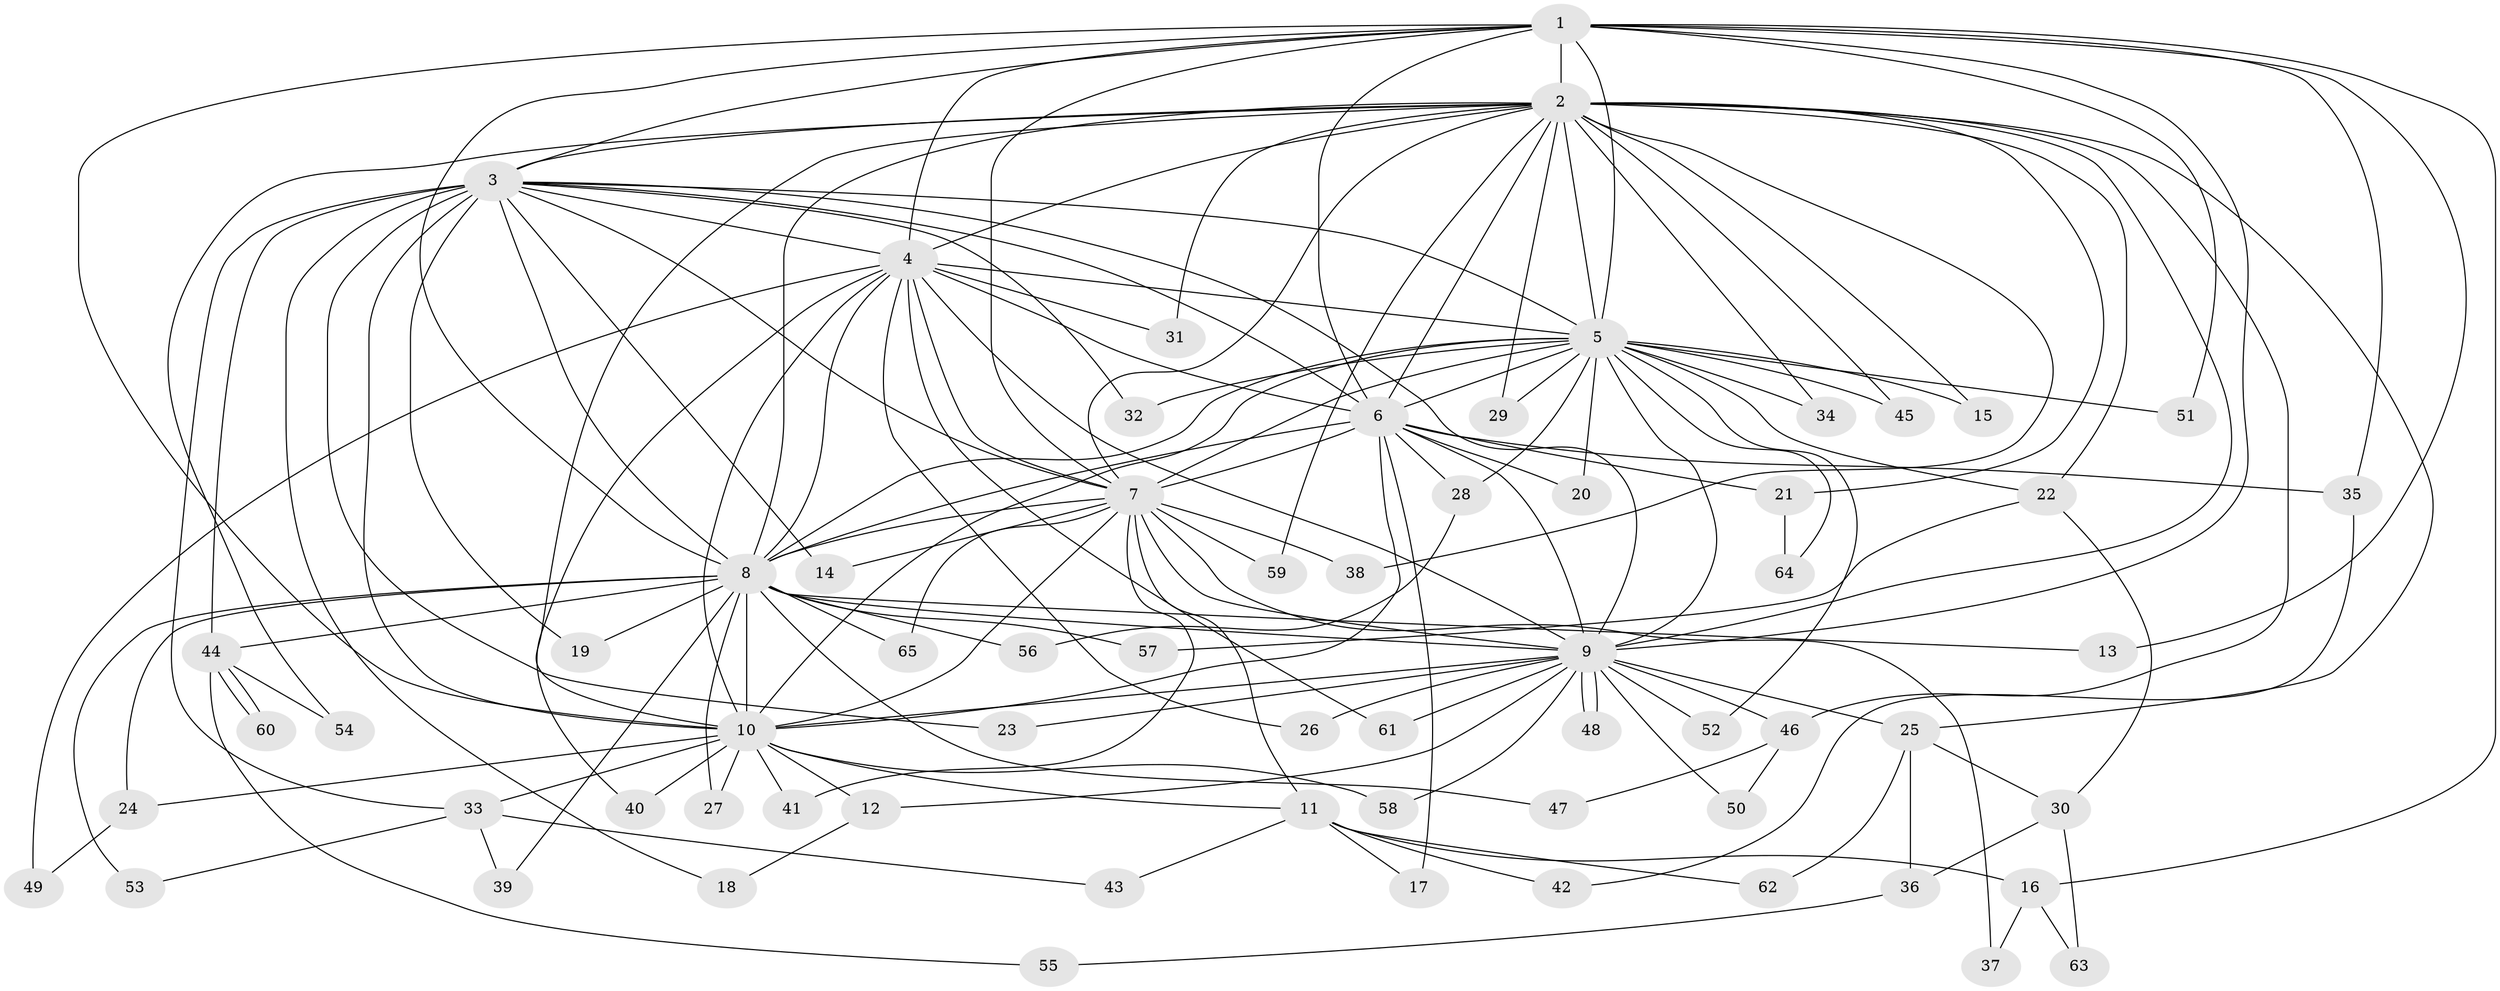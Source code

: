 // coarse degree distribution, {3: 0.23076923076923078, 12: 0.11538461538461539, 2: 0.2692307692307692, 11: 0.038461538461538464, 13: 0.11538461538461539, 4: 0.07692307692307693, 7: 0.038461538461538464, 1: 0.038461538461538464, 8: 0.038461538461538464, 6: 0.038461538461538464}
// Generated by graph-tools (version 1.1) at 2025/36/03/04/25 23:36:28]
// undirected, 65 vertices, 155 edges
graph export_dot {
  node [color=gray90,style=filled];
  1;
  2;
  3;
  4;
  5;
  6;
  7;
  8;
  9;
  10;
  11;
  12;
  13;
  14;
  15;
  16;
  17;
  18;
  19;
  20;
  21;
  22;
  23;
  24;
  25;
  26;
  27;
  28;
  29;
  30;
  31;
  32;
  33;
  34;
  35;
  36;
  37;
  38;
  39;
  40;
  41;
  42;
  43;
  44;
  45;
  46;
  47;
  48;
  49;
  50;
  51;
  52;
  53;
  54;
  55;
  56;
  57;
  58;
  59;
  60;
  61;
  62;
  63;
  64;
  65;
  1 -- 2;
  1 -- 3;
  1 -- 4;
  1 -- 5;
  1 -- 6;
  1 -- 7;
  1 -- 8;
  1 -- 9;
  1 -- 10;
  1 -- 13;
  1 -- 16;
  1 -- 35;
  1 -- 51;
  2 -- 3;
  2 -- 4;
  2 -- 5;
  2 -- 6;
  2 -- 7;
  2 -- 8;
  2 -- 9;
  2 -- 10;
  2 -- 15;
  2 -- 21;
  2 -- 22;
  2 -- 25;
  2 -- 29;
  2 -- 31;
  2 -- 34;
  2 -- 38;
  2 -- 45;
  2 -- 46;
  2 -- 54;
  2 -- 59;
  3 -- 4;
  3 -- 5;
  3 -- 6;
  3 -- 7;
  3 -- 8;
  3 -- 9;
  3 -- 10;
  3 -- 14;
  3 -- 18;
  3 -- 19;
  3 -- 23;
  3 -- 32;
  3 -- 33;
  3 -- 44;
  4 -- 5;
  4 -- 6;
  4 -- 7;
  4 -- 8;
  4 -- 9;
  4 -- 10;
  4 -- 26;
  4 -- 31;
  4 -- 40;
  4 -- 49;
  4 -- 61;
  5 -- 6;
  5 -- 7;
  5 -- 8;
  5 -- 9;
  5 -- 10;
  5 -- 15;
  5 -- 20;
  5 -- 22;
  5 -- 28;
  5 -- 29;
  5 -- 32;
  5 -- 34;
  5 -- 45;
  5 -- 51;
  5 -- 52;
  5 -- 64;
  6 -- 7;
  6 -- 8;
  6 -- 9;
  6 -- 10;
  6 -- 17;
  6 -- 20;
  6 -- 21;
  6 -- 28;
  6 -- 35;
  7 -- 8;
  7 -- 9;
  7 -- 10;
  7 -- 11;
  7 -- 14;
  7 -- 37;
  7 -- 38;
  7 -- 41;
  7 -- 59;
  7 -- 65;
  8 -- 9;
  8 -- 10;
  8 -- 13;
  8 -- 19;
  8 -- 24;
  8 -- 27;
  8 -- 39;
  8 -- 44;
  8 -- 47;
  8 -- 53;
  8 -- 56;
  8 -- 57;
  8 -- 65;
  9 -- 10;
  9 -- 12;
  9 -- 23;
  9 -- 25;
  9 -- 26;
  9 -- 46;
  9 -- 48;
  9 -- 48;
  9 -- 50;
  9 -- 52;
  9 -- 58;
  9 -- 61;
  10 -- 11;
  10 -- 12;
  10 -- 24;
  10 -- 27;
  10 -- 33;
  10 -- 40;
  10 -- 41;
  10 -- 58;
  11 -- 16;
  11 -- 17;
  11 -- 42;
  11 -- 43;
  11 -- 62;
  12 -- 18;
  16 -- 37;
  16 -- 63;
  21 -- 64;
  22 -- 30;
  22 -- 57;
  24 -- 49;
  25 -- 30;
  25 -- 36;
  25 -- 62;
  28 -- 56;
  30 -- 36;
  30 -- 63;
  33 -- 39;
  33 -- 43;
  33 -- 53;
  35 -- 42;
  36 -- 55;
  44 -- 54;
  44 -- 55;
  44 -- 60;
  44 -- 60;
  46 -- 47;
  46 -- 50;
}
